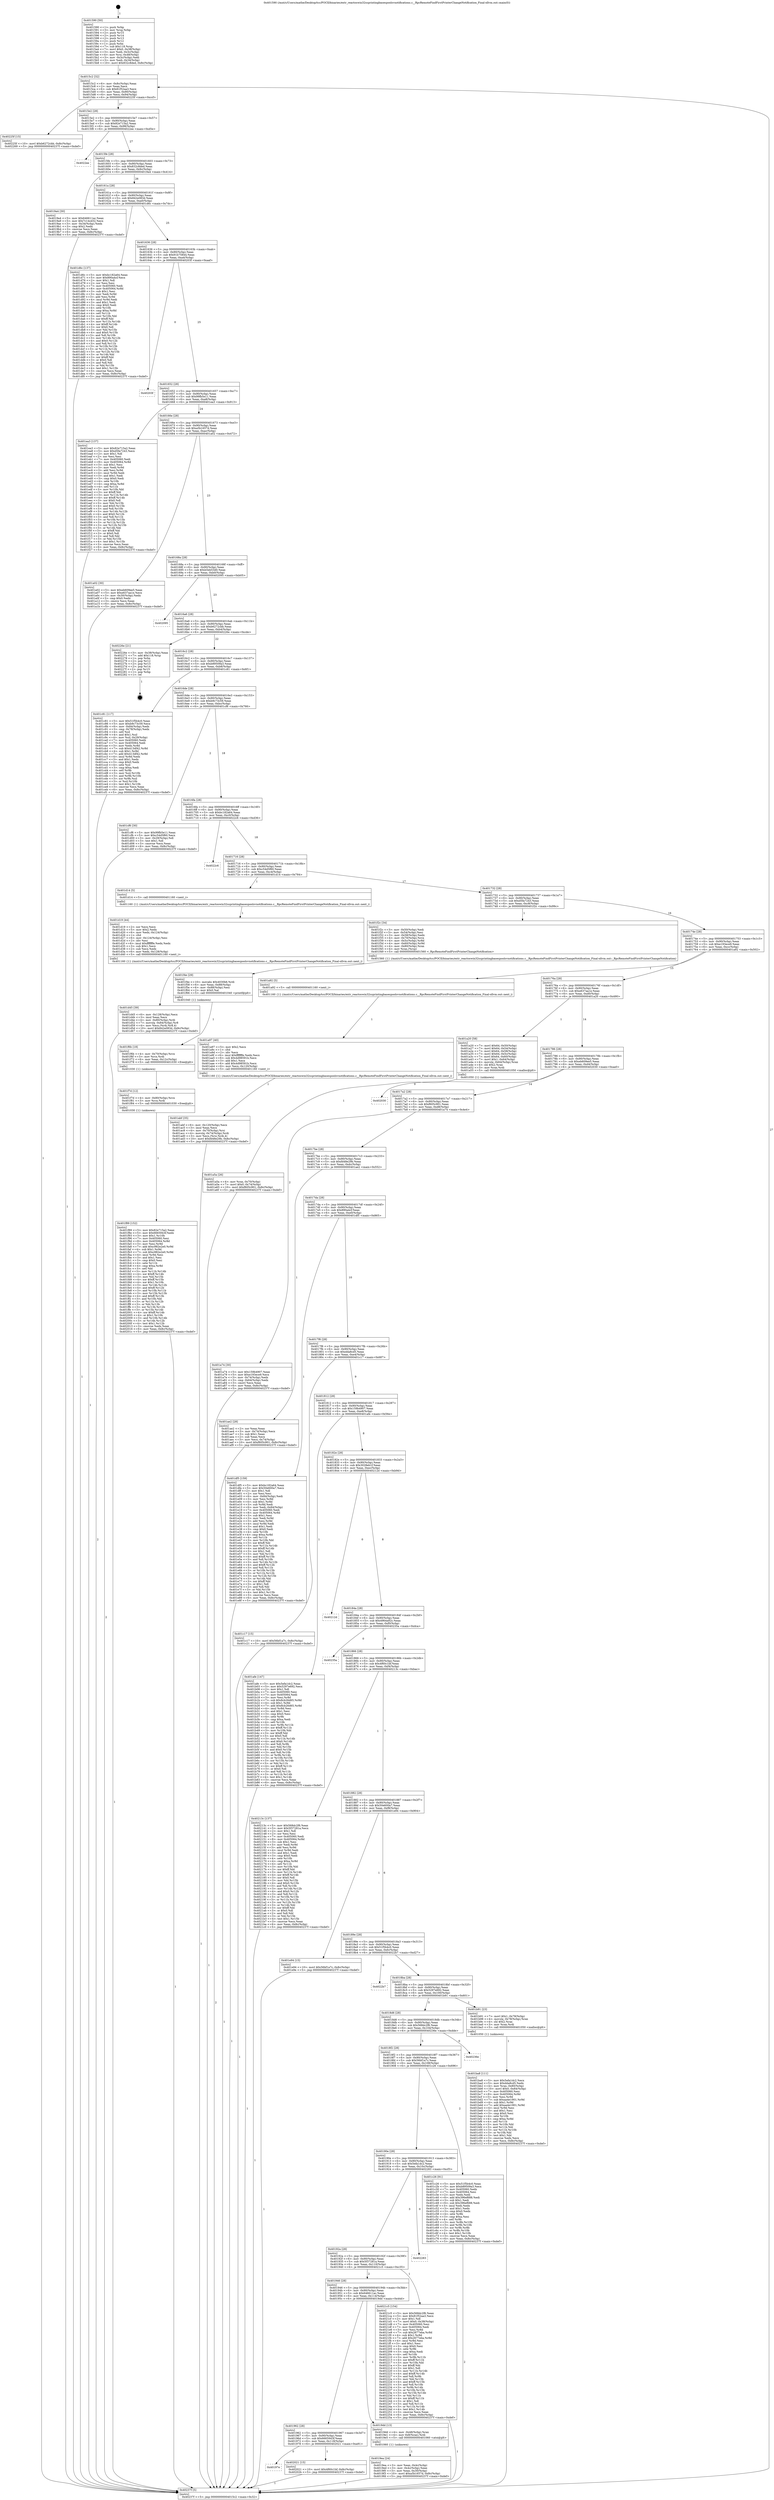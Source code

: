 digraph "0x401590" {
  label = "0x401590 (/mnt/c/Users/mathe/Desktop/tcc/POCII/binaries/extr_reactoswin32ssprintingbasespoolsvnotifications.c__RpcRemoteFindFirstPrinterChangeNotification_Final-ollvm.out::main(0))"
  labelloc = "t"
  node[shape=record]

  Entry [label="",width=0.3,height=0.3,shape=circle,fillcolor=black,style=filled]
  "0x4015c2" [label="{
     0x4015c2 [32]\l
     | [instrs]\l
     &nbsp;&nbsp;0x4015c2 \<+6\>: mov -0x8c(%rbp),%eax\l
     &nbsp;&nbsp;0x4015c8 \<+2\>: mov %eax,%ecx\l
     &nbsp;&nbsp;0x4015ca \<+6\>: sub $0x81f52aa3,%ecx\l
     &nbsp;&nbsp;0x4015d0 \<+6\>: mov %eax,-0x90(%rbp)\l
     &nbsp;&nbsp;0x4015d6 \<+6\>: mov %ecx,-0x94(%rbp)\l
     &nbsp;&nbsp;0x4015dc \<+6\>: je 000000000040225f \<main+0xccf\>\l
  }"]
  "0x40225f" [label="{
     0x40225f [15]\l
     | [instrs]\l
     &nbsp;&nbsp;0x40225f \<+10\>: movl $0xb6272cbb,-0x8c(%rbp)\l
     &nbsp;&nbsp;0x402269 \<+5\>: jmp 000000000040237f \<main+0xdef\>\l
  }"]
  "0x4015e2" [label="{
     0x4015e2 [28]\l
     | [instrs]\l
     &nbsp;&nbsp;0x4015e2 \<+5\>: jmp 00000000004015e7 \<main+0x57\>\l
     &nbsp;&nbsp;0x4015e7 \<+6\>: mov -0x90(%rbp),%eax\l
     &nbsp;&nbsp;0x4015ed \<+5\>: sub $0x82e715a2,%eax\l
     &nbsp;&nbsp;0x4015f2 \<+6\>: mov %eax,-0x98(%rbp)\l
     &nbsp;&nbsp;0x4015f8 \<+6\>: je 00000000004022ee \<main+0xd5e\>\l
  }"]
  Exit [label="",width=0.3,height=0.3,shape=circle,fillcolor=black,style=filled,peripheries=2]
  "0x4022ee" [label="{
     0x4022ee\l
  }", style=dashed]
  "0x4015fe" [label="{
     0x4015fe [28]\l
     | [instrs]\l
     &nbsp;&nbsp;0x4015fe \<+5\>: jmp 0000000000401603 \<main+0x73\>\l
     &nbsp;&nbsp;0x401603 \<+6\>: mov -0x90(%rbp),%eax\l
     &nbsp;&nbsp;0x401609 \<+5\>: sub $0x832c8ded,%eax\l
     &nbsp;&nbsp;0x40160e \<+6\>: mov %eax,-0x9c(%rbp)\l
     &nbsp;&nbsp;0x401614 \<+6\>: je 00000000004019a4 \<main+0x414\>\l
  }"]
  "0x40197e" [label="{
     0x40197e\l
  }", style=dashed]
  "0x4019a4" [label="{
     0x4019a4 [30]\l
     | [instrs]\l
     &nbsp;&nbsp;0x4019a4 \<+5\>: mov $0x646611ac,%eax\l
     &nbsp;&nbsp;0x4019a9 \<+5\>: mov $0x7c14cd32,%ecx\l
     &nbsp;&nbsp;0x4019ae \<+3\>: mov -0x34(%rbp),%edx\l
     &nbsp;&nbsp;0x4019b1 \<+3\>: cmp $0x2,%edx\l
     &nbsp;&nbsp;0x4019b4 \<+3\>: cmovne %ecx,%eax\l
     &nbsp;&nbsp;0x4019b7 \<+6\>: mov %eax,-0x8c(%rbp)\l
     &nbsp;&nbsp;0x4019bd \<+5\>: jmp 000000000040237f \<main+0xdef\>\l
  }"]
  "0x40161a" [label="{
     0x40161a [28]\l
     | [instrs]\l
     &nbsp;&nbsp;0x40161a \<+5\>: jmp 000000000040161f \<main+0x8f\>\l
     &nbsp;&nbsp;0x40161f \<+6\>: mov -0x90(%rbp),%eax\l
     &nbsp;&nbsp;0x401625 \<+5\>: sub $0x842e083d,%eax\l
     &nbsp;&nbsp;0x40162a \<+6\>: mov %eax,-0xa0(%rbp)\l
     &nbsp;&nbsp;0x401630 \<+6\>: je 0000000000401d6c \<main+0x7dc\>\l
  }"]
  "0x40237f" [label="{
     0x40237f [5]\l
     | [instrs]\l
     &nbsp;&nbsp;0x40237f \<+5\>: jmp 00000000004015c2 \<main+0x32\>\l
  }"]
  "0x401590" [label="{
     0x401590 [50]\l
     | [instrs]\l
     &nbsp;&nbsp;0x401590 \<+1\>: push %rbp\l
     &nbsp;&nbsp;0x401591 \<+3\>: mov %rsp,%rbp\l
     &nbsp;&nbsp;0x401594 \<+2\>: push %r15\l
     &nbsp;&nbsp;0x401596 \<+2\>: push %r14\l
     &nbsp;&nbsp;0x401598 \<+2\>: push %r13\l
     &nbsp;&nbsp;0x40159a \<+2\>: push %r12\l
     &nbsp;&nbsp;0x40159c \<+1\>: push %rbx\l
     &nbsp;&nbsp;0x40159d \<+7\>: sub $0x118,%rsp\l
     &nbsp;&nbsp;0x4015a4 \<+7\>: movl $0x0,-0x38(%rbp)\l
     &nbsp;&nbsp;0x4015ab \<+3\>: mov %edi,-0x3c(%rbp)\l
     &nbsp;&nbsp;0x4015ae \<+4\>: mov %rsi,-0x48(%rbp)\l
     &nbsp;&nbsp;0x4015b2 \<+3\>: mov -0x3c(%rbp),%edi\l
     &nbsp;&nbsp;0x4015b5 \<+3\>: mov %edi,-0x34(%rbp)\l
     &nbsp;&nbsp;0x4015b8 \<+10\>: movl $0x832c8ded,-0x8c(%rbp)\l
  }"]
  "0x402021" [label="{
     0x402021 [15]\l
     | [instrs]\l
     &nbsp;&nbsp;0x402021 \<+10\>: movl $0x4f60c1bf,-0x8c(%rbp)\l
     &nbsp;&nbsp;0x40202b \<+5\>: jmp 000000000040237f \<main+0xdef\>\l
  }"]
  "0x401d6c" [label="{
     0x401d6c [137]\l
     | [instrs]\l
     &nbsp;&nbsp;0x401d6c \<+5\>: mov $0xbc182a64,%eax\l
     &nbsp;&nbsp;0x401d71 \<+5\>: mov $0x890a4cf,%ecx\l
     &nbsp;&nbsp;0x401d76 \<+2\>: mov $0x1,%dl\l
     &nbsp;&nbsp;0x401d78 \<+2\>: xor %esi,%esi\l
     &nbsp;&nbsp;0x401d7a \<+7\>: mov 0x405060,%edi\l
     &nbsp;&nbsp;0x401d81 \<+8\>: mov 0x405064,%r8d\l
     &nbsp;&nbsp;0x401d89 \<+3\>: sub $0x1,%esi\l
     &nbsp;&nbsp;0x401d8c \<+3\>: mov %edi,%r9d\l
     &nbsp;&nbsp;0x401d8f \<+3\>: add %esi,%r9d\l
     &nbsp;&nbsp;0x401d92 \<+4\>: imul %r9d,%edi\l
     &nbsp;&nbsp;0x401d96 \<+3\>: and $0x1,%edi\l
     &nbsp;&nbsp;0x401d99 \<+3\>: cmp $0x0,%edi\l
     &nbsp;&nbsp;0x401d9c \<+4\>: sete %r10b\l
     &nbsp;&nbsp;0x401da0 \<+4\>: cmp $0xa,%r8d\l
     &nbsp;&nbsp;0x401da4 \<+4\>: setl %r11b\l
     &nbsp;&nbsp;0x401da8 \<+3\>: mov %r10b,%bl\l
     &nbsp;&nbsp;0x401dab \<+3\>: xor $0xff,%bl\l
     &nbsp;&nbsp;0x401dae \<+3\>: mov %r11b,%r14b\l
     &nbsp;&nbsp;0x401db1 \<+4\>: xor $0xff,%r14b\l
     &nbsp;&nbsp;0x401db5 \<+3\>: xor $0x0,%dl\l
     &nbsp;&nbsp;0x401db8 \<+3\>: mov %bl,%r15b\l
     &nbsp;&nbsp;0x401dbb \<+4\>: and $0x0,%r15b\l
     &nbsp;&nbsp;0x401dbf \<+3\>: and %dl,%r10b\l
     &nbsp;&nbsp;0x401dc2 \<+3\>: mov %r14b,%r12b\l
     &nbsp;&nbsp;0x401dc5 \<+4\>: and $0x0,%r12b\l
     &nbsp;&nbsp;0x401dc9 \<+3\>: and %dl,%r11b\l
     &nbsp;&nbsp;0x401dcc \<+3\>: or %r10b,%r15b\l
     &nbsp;&nbsp;0x401dcf \<+3\>: or %r11b,%r12b\l
     &nbsp;&nbsp;0x401dd2 \<+3\>: xor %r12b,%r15b\l
     &nbsp;&nbsp;0x401dd5 \<+3\>: or %r14b,%bl\l
     &nbsp;&nbsp;0x401dd8 \<+3\>: xor $0xff,%bl\l
     &nbsp;&nbsp;0x401ddb \<+3\>: or $0x0,%dl\l
     &nbsp;&nbsp;0x401dde \<+2\>: and %dl,%bl\l
     &nbsp;&nbsp;0x401de0 \<+3\>: or %bl,%r15b\l
     &nbsp;&nbsp;0x401de3 \<+4\>: test $0x1,%r15b\l
     &nbsp;&nbsp;0x401de7 \<+3\>: cmovne %ecx,%eax\l
     &nbsp;&nbsp;0x401dea \<+6\>: mov %eax,-0x8c(%rbp)\l
     &nbsp;&nbsp;0x401df0 \<+5\>: jmp 000000000040237f \<main+0xdef\>\l
  }"]
  "0x401636" [label="{
     0x401636 [28]\l
     | [instrs]\l
     &nbsp;&nbsp;0x401636 \<+5\>: jmp 000000000040163b \<main+0xab\>\l
     &nbsp;&nbsp;0x40163b \<+6\>: mov -0x90(%rbp),%eax\l
     &nbsp;&nbsp;0x401641 \<+5\>: sub $0x91b75844,%eax\l
     &nbsp;&nbsp;0x401646 \<+6\>: mov %eax,-0xa4(%rbp)\l
     &nbsp;&nbsp;0x40164c \<+6\>: je 000000000040203f \<main+0xaaf\>\l
  }"]
  "0x401f89" [label="{
     0x401f89 [152]\l
     | [instrs]\l
     &nbsp;&nbsp;0x401f89 \<+5\>: mov $0x82e715a2,%eax\l
     &nbsp;&nbsp;0x401f8e \<+5\>: mov $0x6665943f,%edx\l
     &nbsp;&nbsp;0x401f93 \<+3\>: mov $0x1,%r10b\l
     &nbsp;&nbsp;0x401f96 \<+7\>: mov 0x405060,%esi\l
     &nbsp;&nbsp;0x401f9d \<+8\>: mov 0x405064,%r8d\l
     &nbsp;&nbsp;0x401fa5 \<+3\>: mov %esi,%r9d\l
     &nbsp;&nbsp;0x401fa8 \<+7\>: add $0xc982e2e0,%r9d\l
     &nbsp;&nbsp;0x401faf \<+4\>: sub $0x1,%r9d\l
     &nbsp;&nbsp;0x401fb3 \<+7\>: sub $0xc982e2e0,%r9d\l
     &nbsp;&nbsp;0x401fba \<+4\>: imul %r9d,%esi\l
     &nbsp;&nbsp;0x401fbe \<+3\>: and $0x1,%esi\l
     &nbsp;&nbsp;0x401fc1 \<+3\>: cmp $0x0,%esi\l
     &nbsp;&nbsp;0x401fc4 \<+4\>: sete %r11b\l
     &nbsp;&nbsp;0x401fc8 \<+4\>: cmp $0xa,%r8d\l
     &nbsp;&nbsp;0x401fcc \<+3\>: setl %bl\l
     &nbsp;&nbsp;0x401fcf \<+3\>: mov %r11b,%r14b\l
     &nbsp;&nbsp;0x401fd2 \<+4\>: xor $0xff,%r14b\l
     &nbsp;&nbsp;0x401fd6 \<+3\>: mov %bl,%r15b\l
     &nbsp;&nbsp;0x401fd9 \<+4\>: xor $0xff,%r15b\l
     &nbsp;&nbsp;0x401fdd \<+4\>: xor $0x1,%r10b\l
     &nbsp;&nbsp;0x401fe1 \<+3\>: mov %r14b,%r12b\l
     &nbsp;&nbsp;0x401fe4 \<+4\>: and $0xff,%r12b\l
     &nbsp;&nbsp;0x401fe8 \<+3\>: and %r10b,%r11b\l
     &nbsp;&nbsp;0x401feb \<+3\>: mov %r15b,%r13b\l
     &nbsp;&nbsp;0x401fee \<+4\>: and $0xff,%r13b\l
     &nbsp;&nbsp;0x401ff2 \<+3\>: and %r10b,%bl\l
     &nbsp;&nbsp;0x401ff5 \<+3\>: or %r11b,%r12b\l
     &nbsp;&nbsp;0x401ff8 \<+3\>: or %bl,%r13b\l
     &nbsp;&nbsp;0x401ffb \<+3\>: xor %r13b,%r12b\l
     &nbsp;&nbsp;0x401ffe \<+3\>: or %r15b,%r14b\l
     &nbsp;&nbsp;0x402001 \<+4\>: xor $0xff,%r14b\l
     &nbsp;&nbsp;0x402005 \<+4\>: or $0x1,%r10b\l
     &nbsp;&nbsp;0x402009 \<+3\>: and %r10b,%r14b\l
     &nbsp;&nbsp;0x40200c \<+3\>: or %r14b,%r12b\l
     &nbsp;&nbsp;0x40200f \<+4\>: test $0x1,%r12b\l
     &nbsp;&nbsp;0x402013 \<+3\>: cmovne %edx,%eax\l
     &nbsp;&nbsp;0x402016 \<+6\>: mov %eax,-0x8c(%rbp)\l
     &nbsp;&nbsp;0x40201c \<+5\>: jmp 000000000040237f \<main+0xdef\>\l
  }"]
  "0x40203f" [label="{
     0x40203f\l
  }", style=dashed]
  "0x401652" [label="{
     0x401652 [28]\l
     | [instrs]\l
     &nbsp;&nbsp;0x401652 \<+5\>: jmp 0000000000401657 \<main+0xc7\>\l
     &nbsp;&nbsp;0x401657 \<+6\>: mov -0x90(%rbp),%eax\l
     &nbsp;&nbsp;0x40165d \<+5\>: sub $0x99fb5e11,%eax\l
     &nbsp;&nbsp;0x401662 \<+6\>: mov %eax,-0xa8(%rbp)\l
     &nbsp;&nbsp;0x401668 \<+6\>: je 0000000000401ea3 \<main+0x913\>\l
  }"]
  "0x401f7d" [label="{
     0x401f7d [12]\l
     | [instrs]\l
     &nbsp;&nbsp;0x401f7d \<+4\>: mov -0x80(%rbp),%rcx\l
     &nbsp;&nbsp;0x401f81 \<+3\>: mov %rcx,%rdi\l
     &nbsp;&nbsp;0x401f84 \<+5\>: call 0000000000401030 \<free@plt\>\l
     | [calls]\l
     &nbsp;&nbsp;0x401030 \{1\} (unknown)\l
  }"]
  "0x401ea3" [label="{
     0x401ea3 [137]\l
     | [instrs]\l
     &nbsp;&nbsp;0x401ea3 \<+5\>: mov $0x82e715a2,%eax\l
     &nbsp;&nbsp;0x401ea8 \<+5\>: mov $0xd5fa7243,%ecx\l
     &nbsp;&nbsp;0x401ead \<+2\>: mov $0x1,%dl\l
     &nbsp;&nbsp;0x401eaf \<+2\>: xor %esi,%esi\l
     &nbsp;&nbsp;0x401eb1 \<+7\>: mov 0x405060,%edi\l
     &nbsp;&nbsp;0x401eb8 \<+8\>: mov 0x405064,%r8d\l
     &nbsp;&nbsp;0x401ec0 \<+3\>: sub $0x1,%esi\l
     &nbsp;&nbsp;0x401ec3 \<+3\>: mov %edi,%r9d\l
     &nbsp;&nbsp;0x401ec6 \<+3\>: add %esi,%r9d\l
     &nbsp;&nbsp;0x401ec9 \<+4\>: imul %r9d,%edi\l
     &nbsp;&nbsp;0x401ecd \<+3\>: and $0x1,%edi\l
     &nbsp;&nbsp;0x401ed0 \<+3\>: cmp $0x0,%edi\l
     &nbsp;&nbsp;0x401ed3 \<+4\>: sete %r10b\l
     &nbsp;&nbsp;0x401ed7 \<+4\>: cmp $0xa,%r8d\l
     &nbsp;&nbsp;0x401edb \<+4\>: setl %r11b\l
     &nbsp;&nbsp;0x401edf \<+3\>: mov %r10b,%bl\l
     &nbsp;&nbsp;0x401ee2 \<+3\>: xor $0xff,%bl\l
     &nbsp;&nbsp;0x401ee5 \<+3\>: mov %r11b,%r14b\l
     &nbsp;&nbsp;0x401ee8 \<+4\>: xor $0xff,%r14b\l
     &nbsp;&nbsp;0x401eec \<+3\>: xor $0x0,%dl\l
     &nbsp;&nbsp;0x401eef \<+3\>: mov %bl,%r15b\l
     &nbsp;&nbsp;0x401ef2 \<+4\>: and $0x0,%r15b\l
     &nbsp;&nbsp;0x401ef6 \<+3\>: and %dl,%r10b\l
     &nbsp;&nbsp;0x401ef9 \<+3\>: mov %r14b,%r12b\l
     &nbsp;&nbsp;0x401efc \<+4\>: and $0x0,%r12b\l
     &nbsp;&nbsp;0x401f00 \<+3\>: and %dl,%r11b\l
     &nbsp;&nbsp;0x401f03 \<+3\>: or %r10b,%r15b\l
     &nbsp;&nbsp;0x401f06 \<+3\>: or %r11b,%r12b\l
     &nbsp;&nbsp;0x401f09 \<+3\>: xor %r12b,%r15b\l
     &nbsp;&nbsp;0x401f0c \<+3\>: or %r14b,%bl\l
     &nbsp;&nbsp;0x401f0f \<+3\>: xor $0xff,%bl\l
     &nbsp;&nbsp;0x401f12 \<+3\>: or $0x0,%dl\l
     &nbsp;&nbsp;0x401f15 \<+2\>: and %dl,%bl\l
     &nbsp;&nbsp;0x401f17 \<+3\>: or %bl,%r15b\l
     &nbsp;&nbsp;0x401f1a \<+4\>: test $0x1,%r15b\l
     &nbsp;&nbsp;0x401f1e \<+3\>: cmovne %ecx,%eax\l
     &nbsp;&nbsp;0x401f21 \<+6\>: mov %eax,-0x8c(%rbp)\l
     &nbsp;&nbsp;0x401f27 \<+5\>: jmp 000000000040237f \<main+0xdef\>\l
  }"]
  "0x40166e" [label="{
     0x40166e [28]\l
     | [instrs]\l
     &nbsp;&nbsp;0x40166e \<+5\>: jmp 0000000000401673 \<main+0xe3\>\l
     &nbsp;&nbsp;0x401673 \<+6\>: mov -0x90(%rbp),%eax\l
     &nbsp;&nbsp;0x401679 \<+5\>: sub $0xa5b1657d,%eax\l
     &nbsp;&nbsp;0x40167e \<+6\>: mov %eax,-0xac(%rbp)\l
     &nbsp;&nbsp;0x401684 \<+6\>: je 0000000000401a02 \<main+0x472\>\l
  }"]
  "0x401f6b" [label="{
     0x401f6b [18]\l
     | [instrs]\l
     &nbsp;&nbsp;0x401f6b \<+4\>: mov -0x70(%rbp),%rcx\l
     &nbsp;&nbsp;0x401f6f \<+3\>: mov %rcx,%rdi\l
     &nbsp;&nbsp;0x401f72 \<+6\>: mov %eax,-0x12c(%rbp)\l
     &nbsp;&nbsp;0x401f78 \<+5\>: call 0000000000401030 \<free@plt\>\l
     | [calls]\l
     &nbsp;&nbsp;0x401030 \{1\} (unknown)\l
  }"]
  "0x401a02" [label="{
     0x401a02 [30]\l
     | [instrs]\l
     &nbsp;&nbsp;0x401a02 \<+5\>: mov $0xeb609ee5,%eax\l
     &nbsp;&nbsp;0x401a07 \<+5\>: mov $0xe637aa1e,%ecx\l
     &nbsp;&nbsp;0x401a0c \<+3\>: mov -0x30(%rbp),%edx\l
     &nbsp;&nbsp;0x401a0f \<+3\>: cmp $0x0,%edx\l
     &nbsp;&nbsp;0x401a12 \<+3\>: cmove %ecx,%eax\l
     &nbsp;&nbsp;0x401a15 \<+6\>: mov %eax,-0x8c(%rbp)\l
     &nbsp;&nbsp;0x401a1b \<+5\>: jmp 000000000040237f \<main+0xdef\>\l
  }"]
  "0x40168a" [label="{
     0x40168a [28]\l
     | [instrs]\l
     &nbsp;&nbsp;0x40168a \<+5\>: jmp 000000000040168f \<main+0xff\>\l
     &nbsp;&nbsp;0x40168f \<+6\>: mov -0x90(%rbp),%eax\l
     &nbsp;&nbsp;0x401695 \<+5\>: sub $0xb5eb53d0,%eax\l
     &nbsp;&nbsp;0x40169a \<+6\>: mov %eax,-0xb0(%rbp)\l
     &nbsp;&nbsp;0x4016a0 \<+6\>: je 0000000000402095 \<main+0xb05\>\l
  }"]
  "0x401f4e" [label="{
     0x401f4e [29]\l
     | [instrs]\l
     &nbsp;&nbsp;0x401f4e \<+10\>: movabs $0x4030b6,%rdi\l
     &nbsp;&nbsp;0x401f58 \<+6\>: mov %eax,-0x88(%rbp)\l
     &nbsp;&nbsp;0x401f5e \<+6\>: mov -0x88(%rbp),%esi\l
     &nbsp;&nbsp;0x401f64 \<+2\>: mov $0x0,%al\l
     &nbsp;&nbsp;0x401f66 \<+5\>: call 0000000000401040 \<printf@plt\>\l
     | [calls]\l
     &nbsp;&nbsp;0x401040 \{1\} (unknown)\l
  }"]
  "0x402095" [label="{
     0x402095\l
  }", style=dashed]
  "0x4016a6" [label="{
     0x4016a6 [28]\l
     | [instrs]\l
     &nbsp;&nbsp;0x4016a6 \<+5\>: jmp 00000000004016ab \<main+0x11b\>\l
     &nbsp;&nbsp;0x4016ab \<+6\>: mov -0x90(%rbp),%eax\l
     &nbsp;&nbsp;0x4016b1 \<+5\>: sub $0xb6272cbb,%eax\l
     &nbsp;&nbsp;0x4016b6 \<+6\>: mov %eax,-0xb4(%rbp)\l
     &nbsp;&nbsp;0x4016bc \<+6\>: je 000000000040226e \<main+0xcde\>\l
  }"]
  "0x401d45" [label="{
     0x401d45 [39]\l
     | [instrs]\l
     &nbsp;&nbsp;0x401d45 \<+6\>: mov -0x128(%rbp),%ecx\l
     &nbsp;&nbsp;0x401d4b \<+3\>: imul %eax,%ecx\l
     &nbsp;&nbsp;0x401d4e \<+4\>: mov -0x80(%rbp),%rdi\l
     &nbsp;&nbsp;0x401d52 \<+7\>: movslq -0x84(%rbp),%r8\l
     &nbsp;&nbsp;0x401d59 \<+4\>: mov %ecx,(%rdi,%r8,4)\l
     &nbsp;&nbsp;0x401d5d \<+10\>: movl $0x842e083d,-0x8c(%rbp)\l
     &nbsp;&nbsp;0x401d67 \<+5\>: jmp 000000000040237f \<main+0xdef\>\l
  }"]
  "0x40226e" [label="{
     0x40226e [21]\l
     | [instrs]\l
     &nbsp;&nbsp;0x40226e \<+3\>: mov -0x38(%rbp),%eax\l
     &nbsp;&nbsp;0x402271 \<+7\>: add $0x118,%rsp\l
     &nbsp;&nbsp;0x402278 \<+1\>: pop %rbx\l
     &nbsp;&nbsp;0x402279 \<+2\>: pop %r12\l
     &nbsp;&nbsp;0x40227b \<+2\>: pop %r13\l
     &nbsp;&nbsp;0x40227d \<+2\>: pop %r14\l
     &nbsp;&nbsp;0x40227f \<+2\>: pop %r15\l
     &nbsp;&nbsp;0x402281 \<+1\>: pop %rbp\l
     &nbsp;&nbsp;0x402282 \<+1\>: ret\l
  }"]
  "0x4016c2" [label="{
     0x4016c2 [28]\l
     | [instrs]\l
     &nbsp;&nbsp;0x4016c2 \<+5\>: jmp 00000000004016c7 \<main+0x137\>\l
     &nbsp;&nbsp;0x4016c7 \<+6\>: mov -0x90(%rbp),%eax\l
     &nbsp;&nbsp;0x4016cd \<+5\>: sub $0xb89509a3,%eax\l
     &nbsp;&nbsp;0x4016d2 \<+6\>: mov %eax,-0xb8(%rbp)\l
     &nbsp;&nbsp;0x4016d8 \<+6\>: je 0000000000401c81 \<main+0x6f1\>\l
  }"]
  "0x401d19" [label="{
     0x401d19 [44]\l
     | [instrs]\l
     &nbsp;&nbsp;0x401d19 \<+2\>: xor %ecx,%ecx\l
     &nbsp;&nbsp;0x401d1b \<+5\>: mov $0x2,%edx\l
     &nbsp;&nbsp;0x401d20 \<+6\>: mov %edx,-0x124(%rbp)\l
     &nbsp;&nbsp;0x401d26 \<+1\>: cltd\l
     &nbsp;&nbsp;0x401d27 \<+6\>: mov -0x124(%rbp),%esi\l
     &nbsp;&nbsp;0x401d2d \<+2\>: idiv %esi\l
     &nbsp;&nbsp;0x401d2f \<+6\>: imul $0xfffffffe,%edx,%edx\l
     &nbsp;&nbsp;0x401d35 \<+3\>: sub $0x1,%ecx\l
     &nbsp;&nbsp;0x401d38 \<+2\>: sub %ecx,%edx\l
     &nbsp;&nbsp;0x401d3a \<+6\>: mov %edx,-0x128(%rbp)\l
     &nbsp;&nbsp;0x401d40 \<+5\>: call 0000000000401160 \<next_i\>\l
     | [calls]\l
     &nbsp;&nbsp;0x401160 \{1\} (/mnt/c/Users/mathe/Desktop/tcc/POCII/binaries/extr_reactoswin32ssprintingbasespoolsvnotifications.c__RpcRemoteFindFirstPrinterChangeNotification_Final-ollvm.out::next_i)\l
  }"]
  "0x401c81" [label="{
     0x401c81 [117]\l
     | [instrs]\l
     &nbsp;&nbsp;0x401c81 \<+5\>: mov $0x51f5b4c0,%eax\l
     &nbsp;&nbsp;0x401c86 \<+5\>: mov $0xb9c73c59,%ecx\l
     &nbsp;&nbsp;0x401c8b \<+6\>: mov -0x84(%rbp),%edx\l
     &nbsp;&nbsp;0x401c91 \<+3\>: cmp -0x78(%rbp),%edx\l
     &nbsp;&nbsp;0x401c94 \<+4\>: setl %sil\l
     &nbsp;&nbsp;0x401c98 \<+4\>: and $0x1,%sil\l
     &nbsp;&nbsp;0x401c9c \<+4\>: mov %sil,-0x29(%rbp)\l
     &nbsp;&nbsp;0x401ca0 \<+7\>: mov 0x405060,%edx\l
     &nbsp;&nbsp;0x401ca7 \<+7\>: mov 0x405064,%edi\l
     &nbsp;&nbsp;0x401cae \<+3\>: mov %edx,%r8d\l
     &nbsp;&nbsp;0x401cb1 \<+7\>: sub $0x413df42,%r8d\l
     &nbsp;&nbsp;0x401cb8 \<+4\>: sub $0x1,%r8d\l
     &nbsp;&nbsp;0x401cbc \<+7\>: add $0x413df42,%r8d\l
     &nbsp;&nbsp;0x401cc3 \<+4\>: imul %r8d,%edx\l
     &nbsp;&nbsp;0x401cc7 \<+3\>: and $0x1,%edx\l
     &nbsp;&nbsp;0x401cca \<+3\>: cmp $0x0,%edx\l
     &nbsp;&nbsp;0x401ccd \<+4\>: sete %sil\l
     &nbsp;&nbsp;0x401cd1 \<+3\>: cmp $0xa,%edi\l
     &nbsp;&nbsp;0x401cd4 \<+4\>: setl %r9b\l
     &nbsp;&nbsp;0x401cd8 \<+3\>: mov %sil,%r10b\l
     &nbsp;&nbsp;0x401cdb \<+3\>: and %r9b,%r10b\l
     &nbsp;&nbsp;0x401cde \<+3\>: xor %r9b,%sil\l
     &nbsp;&nbsp;0x401ce1 \<+3\>: or %sil,%r10b\l
     &nbsp;&nbsp;0x401ce4 \<+4\>: test $0x1,%r10b\l
     &nbsp;&nbsp;0x401ce8 \<+3\>: cmovne %ecx,%eax\l
     &nbsp;&nbsp;0x401ceb \<+6\>: mov %eax,-0x8c(%rbp)\l
     &nbsp;&nbsp;0x401cf1 \<+5\>: jmp 000000000040237f \<main+0xdef\>\l
  }"]
  "0x4016de" [label="{
     0x4016de [28]\l
     | [instrs]\l
     &nbsp;&nbsp;0x4016de \<+5\>: jmp 00000000004016e3 \<main+0x153\>\l
     &nbsp;&nbsp;0x4016e3 \<+6\>: mov -0x90(%rbp),%eax\l
     &nbsp;&nbsp;0x4016e9 \<+5\>: sub $0xb9c73c59,%eax\l
     &nbsp;&nbsp;0x4016ee \<+6\>: mov %eax,-0xbc(%rbp)\l
     &nbsp;&nbsp;0x4016f4 \<+6\>: je 0000000000401cf6 \<main+0x766\>\l
  }"]
  "0x401ba8" [label="{
     0x401ba8 [111]\l
     | [instrs]\l
     &nbsp;&nbsp;0x401ba8 \<+5\>: mov $0x5efa1dc2,%ecx\l
     &nbsp;&nbsp;0x401bad \<+5\>: mov $0xdda8cd5,%edx\l
     &nbsp;&nbsp;0x401bb2 \<+4\>: mov %rax,-0x80(%rbp)\l
     &nbsp;&nbsp;0x401bb6 \<+10\>: movl $0x0,-0x84(%rbp)\l
     &nbsp;&nbsp;0x401bc0 \<+7\>: mov 0x405060,%esi\l
     &nbsp;&nbsp;0x401bc7 \<+8\>: mov 0x405064,%r8d\l
     &nbsp;&nbsp;0x401bcf \<+3\>: mov %esi,%r9d\l
     &nbsp;&nbsp;0x401bd2 \<+7\>: sub $0xaa4e1901,%r9d\l
     &nbsp;&nbsp;0x401bd9 \<+4\>: sub $0x1,%r9d\l
     &nbsp;&nbsp;0x401bdd \<+7\>: add $0xaa4e1901,%r9d\l
     &nbsp;&nbsp;0x401be4 \<+4\>: imul %r9d,%esi\l
     &nbsp;&nbsp;0x401be8 \<+3\>: and $0x1,%esi\l
     &nbsp;&nbsp;0x401beb \<+3\>: cmp $0x0,%esi\l
     &nbsp;&nbsp;0x401bee \<+4\>: sete %r10b\l
     &nbsp;&nbsp;0x401bf2 \<+4\>: cmp $0xa,%r8d\l
     &nbsp;&nbsp;0x401bf6 \<+4\>: setl %r11b\l
     &nbsp;&nbsp;0x401bfa \<+3\>: mov %r10b,%bl\l
     &nbsp;&nbsp;0x401bfd \<+3\>: and %r11b,%bl\l
     &nbsp;&nbsp;0x401c00 \<+3\>: xor %r11b,%r10b\l
     &nbsp;&nbsp;0x401c03 \<+3\>: or %r10b,%bl\l
     &nbsp;&nbsp;0x401c06 \<+3\>: test $0x1,%bl\l
     &nbsp;&nbsp;0x401c09 \<+3\>: cmovne %edx,%ecx\l
     &nbsp;&nbsp;0x401c0c \<+6\>: mov %ecx,-0x8c(%rbp)\l
     &nbsp;&nbsp;0x401c12 \<+5\>: jmp 000000000040237f \<main+0xdef\>\l
  }"]
  "0x401cf6" [label="{
     0x401cf6 [30]\l
     | [instrs]\l
     &nbsp;&nbsp;0x401cf6 \<+5\>: mov $0x99fb5e11,%eax\l
     &nbsp;&nbsp;0x401cfb \<+5\>: mov $0xc54d5f60,%ecx\l
     &nbsp;&nbsp;0x401d00 \<+3\>: mov -0x29(%rbp),%dl\l
     &nbsp;&nbsp;0x401d03 \<+3\>: test $0x1,%dl\l
     &nbsp;&nbsp;0x401d06 \<+3\>: cmovne %ecx,%eax\l
     &nbsp;&nbsp;0x401d09 \<+6\>: mov %eax,-0x8c(%rbp)\l
     &nbsp;&nbsp;0x401d0f \<+5\>: jmp 000000000040237f \<main+0xdef\>\l
  }"]
  "0x4016fa" [label="{
     0x4016fa [28]\l
     | [instrs]\l
     &nbsp;&nbsp;0x4016fa \<+5\>: jmp 00000000004016ff \<main+0x16f\>\l
     &nbsp;&nbsp;0x4016ff \<+6\>: mov -0x90(%rbp),%eax\l
     &nbsp;&nbsp;0x401705 \<+5\>: sub $0xbc182a64,%eax\l
     &nbsp;&nbsp;0x40170a \<+6\>: mov %eax,-0xc0(%rbp)\l
     &nbsp;&nbsp;0x401710 \<+6\>: je 00000000004022c6 \<main+0xd36\>\l
  }"]
  "0x401abf" [label="{
     0x401abf [35]\l
     | [instrs]\l
     &nbsp;&nbsp;0x401abf \<+6\>: mov -0x120(%rbp),%ecx\l
     &nbsp;&nbsp;0x401ac5 \<+3\>: imul %eax,%ecx\l
     &nbsp;&nbsp;0x401ac8 \<+4\>: mov -0x70(%rbp),%rsi\l
     &nbsp;&nbsp;0x401acc \<+4\>: movslq -0x74(%rbp),%rdi\l
     &nbsp;&nbsp;0x401ad0 \<+3\>: mov %ecx,(%rsi,%rdi,4)\l
     &nbsp;&nbsp;0x401ad3 \<+10\>: movl $0xfd48e29b,-0x8c(%rbp)\l
     &nbsp;&nbsp;0x401add \<+5\>: jmp 000000000040237f \<main+0xdef\>\l
  }"]
  "0x4022c6" [label="{
     0x4022c6\l
  }", style=dashed]
  "0x401716" [label="{
     0x401716 [28]\l
     | [instrs]\l
     &nbsp;&nbsp;0x401716 \<+5\>: jmp 000000000040171b \<main+0x18b\>\l
     &nbsp;&nbsp;0x40171b \<+6\>: mov -0x90(%rbp),%eax\l
     &nbsp;&nbsp;0x401721 \<+5\>: sub $0xc54d5f60,%eax\l
     &nbsp;&nbsp;0x401726 \<+6\>: mov %eax,-0xc4(%rbp)\l
     &nbsp;&nbsp;0x40172c \<+6\>: je 0000000000401d14 \<main+0x784\>\l
  }"]
  "0x401a97" [label="{
     0x401a97 [40]\l
     | [instrs]\l
     &nbsp;&nbsp;0x401a97 \<+5\>: mov $0x2,%ecx\l
     &nbsp;&nbsp;0x401a9c \<+1\>: cltd\l
     &nbsp;&nbsp;0x401a9d \<+2\>: idiv %ecx\l
     &nbsp;&nbsp;0x401a9f \<+6\>: imul $0xfffffffe,%edx,%ecx\l
     &nbsp;&nbsp;0x401aa5 \<+6\>: sub $0x4d98591b,%ecx\l
     &nbsp;&nbsp;0x401aab \<+3\>: add $0x1,%ecx\l
     &nbsp;&nbsp;0x401aae \<+6\>: add $0x4d98591b,%ecx\l
     &nbsp;&nbsp;0x401ab4 \<+6\>: mov %ecx,-0x120(%rbp)\l
     &nbsp;&nbsp;0x401aba \<+5\>: call 0000000000401160 \<next_i\>\l
     | [calls]\l
     &nbsp;&nbsp;0x401160 \{1\} (/mnt/c/Users/mathe/Desktop/tcc/POCII/binaries/extr_reactoswin32ssprintingbasespoolsvnotifications.c__RpcRemoteFindFirstPrinterChangeNotification_Final-ollvm.out::next_i)\l
  }"]
  "0x401d14" [label="{
     0x401d14 [5]\l
     | [instrs]\l
     &nbsp;&nbsp;0x401d14 \<+5\>: call 0000000000401160 \<next_i\>\l
     | [calls]\l
     &nbsp;&nbsp;0x401160 \{1\} (/mnt/c/Users/mathe/Desktop/tcc/POCII/binaries/extr_reactoswin32ssprintingbasespoolsvnotifications.c__RpcRemoteFindFirstPrinterChangeNotification_Final-ollvm.out::next_i)\l
  }"]
  "0x401732" [label="{
     0x401732 [28]\l
     | [instrs]\l
     &nbsp;&nbsp;0x401732 \<+5\>: jmp 0000000000401737 \<main+0x1a7\>\l
     &nbsp;&nbsp;0x401737 \<+6\>: mov -0x90(%rbp),%eax\l
     &nbsp;&nbsp;0x40173d \<+5\>: sub $0xd5fa7243,%eax\l
     &nbsp;&nbsp;0x401742 \<+6\>: mov %eax,-0xc8(%rbp)\l
     &nbsp;&nbsp;0x401748 \<+6\>: je 0000000000401f2c \<main+0x99c\>\l
  }"]
  "0x401a5a" [label="{
     0x401a5a [26]\l
     | [instrs]\l
     &nbsp;&nbsp;0x401a5a \<+4\>: mov %rax,-0x70(%rbp)\l
     &nbsp;&nbsp;0x401a5e \<+7\>: movl $0x0,-0x74(%rbp)\l
     &nbsp;&nbsp;0x401a65 \<+10\>: movl $0xf605c901,-0x8c(%rbp)\l
     &nbsp;&nbsp;0x401a6f \<+5\>: jmp 000000000040237f \<main+0xdef\>\l
  }"]
  "0x401f2c" [label="{
     0x401f2c [34]\l
     | [instrs]\l
     &nbsp;&nbsp;0x401f2c \<+3\>: mov -0x50(%rbp),%edi\l
     &nbsp;&nbsp;0x401f2f \<+3\>: mov -0x54(%rbp),%esi\l
     &nbsp;&nbsp;0x401f32 \<+3\>: mov -0x58(%rbp),%edx\l
     &nbsp;&nbsp;0x401f35 \<+4\>: mov -0x70(%rbp),%rcx\l
     &nbsp;&nbsp;0x401f39 \<+4\>: mov -0x5c(%rbp),%r8d\l
     &nbsp;&nbsp;0x401f3d \<+4\>: mov -0x60(%rbp),%r9d\l
     &nbsp;&nbsp;0x401f41 \<+4\>: mov -0x80(%rbp),%rax\l
     &nbsp;&nbsp;0x401f45 \<+4\>: mov %rax,(%rsp)\l
     &nbsp;&nbsp;0x401f49 \<+5\>: call 0000000000401560 \<_RpcRemoteFindFirstPrinterChangeNotification\>\l
     | [calls]\l
     &nbsp;&nbsp;0x401560 \{1\} (/mnt/c/Users/mathe/Desktop/tcc/POCII/binaries/extr_reactoswin32ssprintingbasespoolsvnotifications.c__RpcRemoteFindFirstPrinterChangeNotification_Final-ollvm.out::_RpcRemoteFindFirstPrinterChangeNotification)\l
  }"]
  "0x40174e" [label="{
     0x40174e [28]\l
     | [instrs]\l
     &nbsp;&nbsp;0x40174e \<+5\>: jmp 0000000000401753 \<main+0x1c3\>\l
     &nbsp;&nbsp;0x401753 \<+6\>: mov -0x90(%rbp),%eax\l
     &nbsp;&nbsp;0x401759 \<+5\>: sub $0xe193ece9,%eax\l
     &nbsp;&nbsp;0x40175e \<+6\>: mov %eax,-0xcc(%rbp)\l
     &nbsp;&nbsp;0x401764 \<+6\>: je 0000000000401a92 \<main+0x502\>\l
  }"]
  "0x4019ea" [label="{
     0x4019ea [24]\l
     | [instrs]\l
     &nbsp;&nbsp;0x4019ea \<+3\>: mov %eax,-0x4c(%rbp)\l
     &nbsp;&nbsp;0x4019ed \<+3\>: mov -0x4c(%rbp),%eax\l
     &nbsp;&nbsp;0x4019f0 \<+3\>: mov %eax,-0x30(%rbp)\l
     &nbsp;&nbsp;0x4019f3 \<+10\>: movl $0xa5b1657d,-0x8c(%rbp)\l
     &nbsp;&nbsp;0x4019fd \<+5\>: jmp 000000000040237f \<main+0xdef\>\l
  }"]
  "0x401a92" [label="{
     0x401a92 [5]\l
     | [instrs]\l
     &nbsp;&nbsp;0x401a92 \<+5\>: call 0000000000401160 \<next_i\>\l
     | [calls]\l
     &nbsp;&nbsp;0x401160 \{1\} (/mnt/c/Users/mathe/Desktop/tcc/POCII/binaries/extr_reactoswin32ssprintingbasespoolsvnotifications.c__RpcRemoteFindFirstPrinterChangeNotification_Final-ollvm.out::next_i)\l
  }"]
  "0x40176a" [label="{
     0x40176a [28]\l
     | [instrs]\l
     &nbsp;&nbsp;0x40176a \<+5\>: jmp 000000000040176f \<main+0x1df\>\l
     &nbsp;&nbsp;0x40176f \<+6\>: mov -0x90(%rbp),%eax\l
     &nbsp;&nbsp;0x401775 \<+5\>: sub $0xe637aa1e,%eax\l
     &nbsp;&nbsp;0x40177a \<+6\>: mov %eax,-0xd0(%rbp)\l
     &nbsp;&nbsp;0x401780 \<+6\>: je 0000000000401a20 \<main+0x490\>\l
  }"]
  "0x401962" [label="{
     0x401962 [28]\l
     | [instrs]\l
     &nbsp;&nbsp;0x401962 \<+5\>: jmp 0000000000401967 \<main+0x3d7\>\l
     &nbsp;&nbsp;0x401967 \<+6\>: mov -0x90(%rbp),%eax\l
     &nbsp;&nbsp;0x40196d \<+5\>: sub $0x6665943f,%eax\l
     &nbsp;&nbsp;0x401972 \<+6\>: mov %eax,-0x118(%rbp)\l
     &nbsp;&nbsp;0x401978 \<+6\>: je 0000000000402021 \<main+0xa91\>\l
  }"]
  "0x401a20" [label="{
     0x401a20 [58]\l
     | [instrs]\l
     &nbsp;&nbsp;0x401a20 \<+7\>: movl $0x64,-0x50(%rbp)\l
     &nbsp;&nbsp;0x401a27 \<+7\>: movl $0x64,-0x54(%rbp)\l
     &nbsp;&nbsp;0x401a2e \<+7\>: movl $0x64,-0x58(%rbp)\l
     &nbsp;&nbsp;0x401a35 \<+7\>: movl $0x64,-0x5c(%rbp)\l
     &nbsp;&nbsp;0x401a3c \<+7\>: movl $0x64,-0x60(%rbp)\l
     &nbsp;&nbsp;0x401a43 \<+7\>: movl $0x1,-0x64(%rbp)\l
     &nbsp;&nbsp;0x401a4a \<+4\>: movslq -0x64(%rbp),%rax\l
     &nbsp;&nbsp;0x401a4e \<+4\>: shl $0x2,%rax\l
     &nbsp;&nbsp;0x401a52 \<+3\>: mov %rax,%rdi\l
     &nbsp;&nbsp;0x401a55 \<+5\>: call 0000000000401050 \<malloc@plt\>\l
     | [calls]\l
     &nbsp;&nbsp;0x401050 \{1\} (unknown)\l
  }"]
  "0x401786" [label="{
     0x401786 [28]\l
     | [instrs]\l
     &nbsp;&nbsp;0x401786 \<+5\>: jmp 000000000040178b \<main+0x1fb\>\l
     &nbsp;&nbsp;0x40178b \<+6\>: mov -0x90(%rbp),%eax\l
     &nbsp;&nbsp;0x401791 \<+5\>: sub $0xeb609ee5,%eax\l
     &nbsp;&nbsp;0x401796 \<+6\>: mov %eax,-0xd4(%rbp)\l
     &nbsp;&nbsp;0x40179c \<+6\>: je 0000000000402030 \<main+0xaa0\>\l
  }"]
  "0x4019dd" [label="{
     0x4019dd [13]\l
     | [instrs]\l
     &nbsp;&nbsp;0x4019dd \<+4\>: mov -0x48(%rbp),%rax\l
     &nbsp;&nbsp;0x4019e1 \<+4\>: mov 0x8(%rax),%rdi\l
     &nbsp;&nbsp;0x4019e5 \<+5\>: call 0000000000401060 \<atoi@plt\>\l
     | [calls]\l
     &nbsp;&nbsp;0x401060 \{1\} (unknown)\l
  }"]
  "0x402030" [label="{
     0x402030\l
  }", style=dashed]
  "0x4017a2" [label="{
     0x4017a2 [28]\l
     | [instrs]\l
     &nbsp;&nbsp;0x4017a2 \<+5\>: jmp 00000000004017a7 \<main+0x217\>\l
     &nbsp;&nbsp;0x4017a7 \<+6\>: mov -0x90(%rbp),%eax\l
     &nbsp;&nbsp;0x4017ad \<+5\>: sub $0xf605c901,%eax\l
     &nbsp;&nbsp;0x4017b2 \<+6\>: mov %eax,-0xd8(%rbp)\l
     &nbsp;&nbsp;0x4017b8 \<+6\>: je 0000000000401a74 \<main+0x4e4\>\l
  }"]
  "0x401946" [label="{
     0x401946 [28]\l
     | [instrs]\l
     &nbsp;&nbsp;0x401946 \<+5\>: jmp 000000000040194b \<main+0x3bb\>\l
     &nbsp;&nbsp;0x40194b \<+6\>: mov -0x90(%rbp),%eax\l
     &nbsp;&nbsp;0x401951 \<+5\>: sub $0x646611ac,%eax\l
     &nbsp;&nbsp;0x401956 \<+6\>: mov %eax,-0x114(%rbp)\l
     &nbsp;&nbsp;0x40195c \<+6\>: je 00000000004019dd \<main+0x44d\>\l
  }"]
  "0x401a74" [label="{
     0x401a74 [30]\l
     | [instrs]\l
     &nbsp;&nbsp;0x401a74 \<+5\>: mov $0x159b4907,%eax\l
     &nbsp;&nbsp;0x401a79 \<+5\>: mov $0xe193ece9,%ecx\l
     &nbsp;&nbsp;0x401a7e \<+3\>: mov -0x74(%rbp),%edx\l
     &nbsp;&nbsp;0x401a81 \<+3\>: cmp -0x64(%rbp),%edx\l
     &nbsp;&nbsp;0x401a84 \<+3\>: cmovl %ecx,%eax\l
     &nbsp;&nbsp;0x401a87 \<+6\>: mov %eax,-0x8c(%rbp)\l
     &nbsp;&nbsp;0x401a8d \<+5\>: jmp 000000000040237f \<main+0xdef\>\l
  }"]
  "0x4017be" [label="{
     0x4017be [28]\l
     | [instrs]\l
     &nbsp;&nbsp;0x4017be \<+5\>: jmp 00000000004017c3 \<main+0x233\>\l
     &nbsp;&nbsp;0x4017c3 \<+6\>: mov -0x90(%rbp),%eax\l
     &nbsp;&nbsp;0x4017c9 \<+5\>: sub $0xfd48e29b,%eax\l
     &nbsp;&nbsp;0x4017ce \<+6\>: mov %eax,-0xdc(%rbp)\l
     &nbsp;&nbsp;0x4017d4 \<+6\>: je 0000000000401ae2 \<main+0x552\>\l
  }"]
  "0x4021c5" [label="{
     0x4021c5 [154]\l
     | [instrs]\l
     &nbsp;&nbsp;0x4021c5 \<+5\>: mov $0x568dc2f6,%eax\l
     &nbsp;&nbsp;0x4021ca \<+5\>: mov $0x81f52aa3,%ecx\l
     &nbsp;&nbsp;0x4021cf \<+2\>: mov $0x1,%dl\l
     &nbsp;&nbsp;0x4021d1 \<+7\>: movl $0x0,-0x38(%rbp)\l
     &nbsp;&nbsp;0x4021d8 \<+7\>: mov 0x405060,%esi\l
     &nbsp;&nbsp;0x4021df \<+7\>: mov 0x405064,%edi\l
     &nbsp;&nbsp;0x4021e6 \<+3\>: mov %esi,%r8d\l
     &nbsp;&nbsp;0x4021e9 \<+7\>: sub $0x2677eba,%r8d\l
     &nbsp;&nbsp;0x4021f0 \<+4\>: sub $0x1,%r8d\l
     &nbsp;&nbsp;0x4021f4 \<+7\>: add $0x2677eba,%r8d\l
     &nbsp;&nbsp;0x4021fb \<+4\>: imul %r8d,%esi\l
     &nbsp;&nbsp;0x4021ff \<+3\>: and $0x1,%esi\l
     &nbsp;&nbsp;0x402202 \<+3\>: cmp $0x0,%esi\l
     &nbsp;&nbsp;0x402205 \<+4\>: sete %r9b\l
     &nbsp;&nbsp;0x402209 \<+3\>: cmp $0xa,%edi\l
     &nbsp;&nbsp;0x40220c \<+4\>: setl %r10b\l
     &nbsp;&nbsp;0x402210 \<+3\>: mov %r9b,%r11b\l
     &nbsp;&nbsp;0x402213 \<+4\>: xor $0xff,%r11b\l
     &nbsp;&nbsp;0x402217 \<+3\>: mov %r10b,%bl\l
     &nbsp;&nbsp;0x40221a \<+3\>: xor $0xff,%bl\l
     &nbsp;&nbsp;0x40221d \<+3\>: xor $0x1,%dl\l
     &nbsp;&nbsp;0x402220 \<+3\>: mov %r11b,%r14b\l
     &nbsp;&nbsp;0x402223 \<+4\>: and $0xff,%r14b\l
     &nbsp;&nbsp;0x402227 \<+3\>: and %dl,%r9b\l
     &nbsp;&nbsp;0x40222a \<+3\>: mov %bl,%r15b\l
     &nbsp;&nbsp;0x40222d \<+4\>: and $0xff,%r15b\l
     &nbsp;&nbsp;0x402231 \<+3\>: and %dl,%r10b\l
     &nbsp;&nbsp;0x402234 \<+3\>: or %r9b,%r14b\l
     &nbsp;&nbsp;0x402237 \<+3\>: or %r10b,%r15b\l
     &nbsp;&nbsp;0x40223a \<+3\>: xor %r15b,%r14b\l
     &nbsp;&nbsp;0x40223d \<+3\>: or %bl,%r11b\l
     &nbsp;&nbsp;0x402240 \<+4\>: xor $0xff,%r11b\l
     &nbsp;&nbsp;0x402244 \<+3\>: or $0x1,%dl\l
     &nbsp;&nbsp;0x402247 \<+3\>: and %dl,%r11b\l
     &nbsp;&nbsp;0x40224a \<+3\>: or %r11b,%r14b\l
     &nbsp;&nbsp;0x40224d \<+4\>: test $0x1,%r14b\l
     &nbsp;&nbsp;0x402251 \<+3\>: cmovne %ecx,%eax\l
     &nbsp;&nbsp;0x402254 \<+6\>: mov %eax,-0x8c(%rbp)\l
     &nbsp;&nbsp;0x40225a \<+5\>: jmp 000000000040237f \<main+0xdef\>\l
  }"]
  "0x401ae2" [label="{
     0x401ae2 [28]\l
     | [instrs]\l
     &nbsp;&nbsp;0x401ae2 \<+2\>: xor %eax,%eax\l
     &nbsp;&nbsp;0x401ae4 \<+3\>: mov -0x74(%rbp),%ecx\l
     &nbsp;&nbsp;0x401ae7 \<+3\>: sub $0x1,%eax\l
     &nbsp;&nbsp;0x401aea \<+2\>: sub %eax,%ecx\l
     &nbsp;&nbsp;0x401aec \<+3\>: mov %ecx,-0x74(%rbp)\l
     &nbsp;&nbsp;0x401aef \<+10\>: movl $0xf605c901,-0x8c(%rbp)\l
     &nbsp;&nbsp;0x401af9 \<+5\>: jmp 000000000040237f \<main+0xdef\>\l
  }"]
  "0x4017da" [label="{
     0x4017da [28]\l
     | [instrs]\l
     &nbsp;&nbsp;0x4017da \<+5\>: jmp 00000000004017df \<main+0x24f\>\l
     &nbsp;&nbsp;0x4017df \<+6\>: mov -0x90(%rbp),%eax\l
     &nbsp;&nbsp;0x4017e5 \<+5\>: sub $0x890a4cf,%eax\l
     &nbsp;&nbsp;0x4017ea \<+6\>: mov %eax,-0xe0(%rbp)\l
     &nbsp;&nbsp;0x4017f0 \<+6\>: je 0000000000401df5 \<main+0x865\>\l
  }"]
  "0x40192a" [label="{
     0x40192a [28]\l
     | [instrs]\l
     &nbsp;&nbsp;0x40192a \<+5\>: jmp 000000000040192f \<main+0x39f\>\l
     &nbsp;&nbsp;0x40192f \<+6\>: mov -0x90(%rbp),%eax\l
     &nbsp;&nbsp;0x401935 \<+5\>: sub $0x5f37281a,%eax\l
     &nbsp;&nbsp;0x40193a \<+6\>: mov %eax,-0x110(%rbp)\l
     &nbsp;&nbsp;0x401940 \<+6\>: je 00000000004021c5 \<main+0xc35\>\l
  }"]
  "0x401df5" [label="{
     0x401df5 [159]\l
     | [instrs]\l
     &nbsp;&nbsp;0x401df5 \<+5\>: mov $0xbc182a64,%eax\l
     &nbsp;&nbsp;0x401dfa \<+5\>: mov $0x50e600a7,%ecx\l
     &nbsp;&nbsp;0x401dff \<+2\>: mov $0x1,%dl\l
     &nbsp;&nbsp;0x401e01 \<+2\>: xor %esi,%esi\l
     &nbsp;&nbsp;0x401e03 \<+6\>: mov -0x84(%rbp),%edi\l
     &nbsp;&nbsp;0x401e09 \<+3\>: mov %esi,%r8d\l
     &nbsp;&nbsp;0x401e0c \<+4\>: sub $0x1,%r8d\l
     &nbsp;&nbsp;0x401e10 \<+3\>: sub %r8d,%edi\l
     &nbsp;&nbsp;0x401e13 \<+6\>: mov %edi,-0x84(%rbp)\l
     &nbsp;&nbsp;0x401e19 \<+7\>: mov 0x405060,%edi\l
     &nbsp;&nbsp;0x401e20 \<+8\>: mov 0x405064,%r8d\l
     &nbsp;&nbsp;0x401e28 \<+3\>: sub $0x1,%esi\l
     &nbsp;&nbsp;0x401e2b \<+3\>: mov %edi,%r9d\l
     &nbsp;&nbsp;0x401e2e \<+3\>: add %esi,%r9d\l
     &nbsp;&nbsp;0x401e31 \<+4\>: imul %r9d,%edi\l
     &nbsp;&nbsp;0x401e35 \<+3\>: and $0x1,%edi\l
     &nbsp;&nbsp;0x401e38 \<+3\>: cmp $0x0,%edi\l
     &nbsp;&nbsp;0x401e3b \<+4\>: sete %r10b\l
     &nbsp;&nbsp;0x401e3f \<+4\>: cmp $0xa,%r8d\l
     &nbsp;&nbsp;0x401e43 \<+4\>: setl %r11b\l
     &nbsp;&nbsp;0x401e47 \<+3\>: mov %r10b,%bl\l
     &nbsp;&nbsp;0x401e4a \<+3\>: xor $0xff,%bl\l
     &nbsp;&nbsp;0x401e4d \<+3\>: mov %r11b,%r14b\l
     &nbsp;&nbsp;0x401e50 \<+4\>: xor $0xff,%r14b\l
     &nbsp;&nbsp;0x401e54 \<+3\>: xor $0x1,%dl\l
     &nbsp;&nbsp;0x401e57 \<+3\>: mov %bl,%r15b\l
     &nbsp;&nbsp;0x401e5a \<+4\>: and $0xff,%r15b\l
     &nbsp;&nbsp;0x401e5e \<+3\>: and %dl,%r10b\l
     &nbsp;&nbsp;0x401e61 \<+3\>: mov %r14b,%r12b\l
     &nbsp;&nbsp;0x401e64 \<+4\>: and $0xff,%r12b\l
     &nbsp;&nbsp;0x401e68 \<+3\>: and %dl,%r11b\l
     &nbsp;&nbsp;0x401e6b \<+3\>: or %r10b,%r15b\l
     &nbsp;&nbsp;0x401e6e \<+3\>: or %r11b,%r12b\l
     &nbsp;&nbsp;0x401e71 \<+3\>: xor %r12b,%r15b\l
     &nbsp;&nbsp;0x401e74 \<+3\>: or %r14b,%bl\l
     &nbsp;&nbsp;0x401e77 \<+3\>: xor $0xff,%bl\l
     &nbsp;&nbsp;0x401e7a \<+3\>: or $0x1,%dl\l
     &nbsp;&nbsp;0x401e7d \<+2\>: and %dl,%bl\l
     &nbsp;&nbsp;0x401e7f \<+3\>: or %bl,%r15b\l
     &nbsp;&nbsp;0x401e82 \<+4\>: test $0x1,%r15b\l
     &nbsp;&nbsp;0x401e86 \<+3\>: cmovne %ecx,%eax\l
     &nbsp;&nbsp;0x401e89 \<+6\>: mov %eax,-0x8c(%rbp)\l
     &nbsp;&nbsp;0x401e8f \<+5\>: jmp 000000000040237f \<main+0xdef\>\l
  }"]
  "0x4017f6" [label="{
     0x4017f6 [28]\l
     | [instrs]\l
     &nbsp;&nbsp;0x4017f6 \<+5\>: jmp 00000000004017fb \<main+0x26b\>\l
     &nbsp;&nbsp;0x4017fb \<+6\>: mov -0x90(%rbp),%eax\l
     &nbsp;&nbsp;0x401801 \<+5\>: sub $0xdda8cd5,%eax\l
     &nbsp;&nbsp;0x401806 \<+6\>: mov %eax,-0xe4(%rbp)\l
     &nbsp;&nbsp;0x40180c \<+6\>: je 0000000000401c17 \<main+0x687\>\l
  }"]
  "0x402283" [label="{
     0x402283\l
  }", style=dashed]
  "0x401c17" [label="{
     0x401c17 [15]\l
     | [instrs]\l
     &nbsp;&nbsp;0x401c17 \<+10\>: movl $0x56bf1a7c,-0x8c(%rbp)\l
     &nbsp;&nbsp;0x401c21 \<+5\>: jmp 000000000040237f \<main+0xdef\>\l
  }"]
  "0x401812" [label="{
     0x401812 [28]\l
     | [instrs]\l
     &nbsp;&nbsp;0x401812 \<+5\>: jmp 0000000000401817 \<main+0x287\>\l
     &nbsp;&nbsp;0x401817 \<+6\>: mov -0x90(%rbp),%eax\l
     &nbsp;&nbsp;0x40181d \<+5\>: sub $0x159b4907,%eax\l
     &nbsp;&nbsp;0x401822 \<+6\>: mov %eax,-0xe8(%rbp)\l
     &nbsp;&nbsp;0x401828 \<+6\>: je 0000000000401afe \<main+0x56e\>\l
  }"]
  "0x40190e" [label="{
     0x40190e [28]\l
     | [instrs]\l
     &nbsp;&nbsp;0x40190e \<+5\>: jmp 0000000000401913 \<main+0x383\>\l
     &nbsp;&nbsp;0x401913 \<+6\>: mov -0x90(%rbp),%eax\l
     &nbsp;&nbsp;0x401919 \<+5\>: sub $0x5efa1dc2,%eax\l
     &nbsp;&nbsp;0x40191e \<+6\>: mov %eax,-0x10c(%rbp)\l
     &nbsp;&nbsp;0x401924 \<+6\>: je 0000000000402283 \<main+0xcf3\>\l
  }"]
  "0x401afe" [label="{
     0x401afe [147]\l
     | [instrs]\l
     &nbsp;&nbsp;0x401afe \<+5\>: mov $0x5efa1dc2,%eax\l
     &nbsp;&nbsp;0x401b03 \<+5\>: mov $0x5297e692,%ecx\l
     &nbsp;&nbsp;0x401b08 \<+2\>: mov $0x1,%dl\l
     &nbsp;&nbsp;0x401b0a \<+7\>: mov 0x405060,%esi\l
     &nbsp;&nbsp;0x401b11 \<+7\>: mov 0x405064,%edi\l
     &nbsp;&nbsp;0x401b18 \<+3\>: mov %esi,%r8d\l
     &nbsp;&nbsp;0x401b1b \<+7\>: sub $0x8cb26d65,%r8d\l
     &nbsp;&nbsp;0x401b22 \<+4\>: sub $0x1,%r8d\l
     &nbsp;&nbsp;0x401b26 \<+7\>: add $0x8cb26d65,%r8d\l
     &nbsp;&nbsp;0x401b2d \<+4\>: imul %r8d,%esi\l
     &nbsp;&nbsp;0x401b31 \<+3\>: and $0x1,%esi\l
     &nbsp;&nbsp;0x401b34 \<+3\>: cmp $0x0,%esi\l
     &nbsp;&nbsp;0x401b37 \<+4\>: sete %r9b\l
     &nbsp;&nbsp;0x401b3b \<+3\>: cmp $0xa,%edi\l
     &nbsp;&nbsp;0x401b3e \<+4\>: setl %r10b\l
     &nbsp;&nbsp;0x401b42 \<+3\>: mov %r9b,%r11b\l
     &nbsp;&nbsp;0x401b45 \<+4\>: xor $0xff,%r11b\l
     &nbsp;&nbsp;0x401b49 \<+3\>: mov %r10b,%bl\l
     &nbsp;&nbsp;0x401b4c \<+3\>: xor $0xff,%bl\l
     &nbsp;&nbsp;0x401b4f \<+3\>: xor $0x0,%dl\l
     &nbsp;&nbsp;0x401b52 \<+3\>: mov %r11b,%r14b\l
     &nbsp;&nbsp;0x401b55 \<+4\>: and $0x0,%r14b\l
     &nbsp;&nbsp;0x401b59 \<+3\>: and %dl,%r9b\l
     &nbsp;&nbsp;0x401b5c \<+3\>: mov %bl,%r15b\l
     &nbsp;&nbsp;0x401b5f \<+4\>: and $0x0,%r15b\l
     &nbsp;&nbsp;0x401b63 \<+3\>: and %dl,%r10b\l
     &nbsp;&nbsp;0x401b66 \<+3\>: or %r9b,%r14b\l
     &nbsp;&nbsp;0x401b69 \<+3\>: or %r10b,%r15b\l
     &nbsp;&nbsp;0x401b6c \<+3\>: xor %r15b,%r14b\l
     &nbsp;&nbsp;0x401b6f \<+3\>: or %bl,%r11b\l
     &nbsp;&nbsp;0x401b72 \<+4\>: xor $0xff,%r11b\l
     &nbsp;&nbsp;0x401b76 \<+3\>: or $0x0,%dl\l
     &nbsp;&nbsp;0x401b79 \<+3\>: and %dl,%r11b\l
     &nbsp;&nbsp;0x401b7c \<+3\>: or %r11b,%r14b\l
     &nbsp;&nbsp;0x401b7f \<+4\>: test $0x1,%r14b\l
     &nbsp;&nbsp;0x401b83 \<+3\>: cmovne %ecx,%eax\l
     &nbsp;&nbsp;0x401b86 \<+6\>: mov %eax,-0x8c(%rbp)\l
     &nbsp;&nbsp;0x401b8c \<+5\>: jmp 000000000040237f \<main+0xdef\>\l
  }"]
  "0x40182e" [label="{
     0x40182e [28]\l
     | [instrs]\l
     &nbsp;&nbsp;0x40182e \<+5\>: jmp 0000000000401833 \<main+0x2a3\>\l
     &nbsp;&nbsp;0x401833 \<+6\>: mov -0x90(%rbp),%eax\l
     &nbsp;&nbsp;0x401839 \<+5\>: sub $0x3028eb1f,%eax\l
     &nbsp;&nbsp;0x40183e \<+6\>: mov %eax,-0xec(%rbp)\l
     &nbsp;&nbsp;0x401844 \<+6\>: je 000000000040212d \<main+0xb9d\>\l
  }"]
  "0x401c26" [label="{
     0x401c26 [91]\l
     | [instrs]\l
     &nbsp;&nbsp;0x401c26 \<+5\>: mov $0x51f5b4c0,%eax\l
     &nbsp;&nbsp;0x401c2b \<+5\>: mov $0xb89509a3,%ecx\l
     &nbsp;&nbsp;0x401c30 \<+7\>: mov 0x405060,%edx\l
     &nbsp;&nbsp;0x401c37 \<+7\>: mov 0x405064,%esi\l
     &nbsp;&nbsp;0x401c3e \<+2\>: mov %edx,%edi\l
     &nbsp;&nbsp;0x401c40 \<+6\>: add $0x396ef688,%edi\l
     &nbsp;&nbsp;0x401c46 \<+3\>: sub $0x1,%edi\l
     &nbsp;&nbsp;0x401c49 \<+6\>: sub $0x396ef688,%edi\l
     &nbsp;&nbsp;0x401c4f \<+3\>: imul %edi,%edx\l
     &nbsp;&nbsp;0x401c52 \<+3\>: and $0x1,%edx\l
     &nbsp;&nbsp;0x401c55 \<+3\>: cmp $0x0,%edx\l
     &nbsp;&nbsp;0x401c58 \<+4\>: sete %r8b\l
     &nbsp;&nbsp;0x401c5c \<+3\>: cmp $0xa,%esi\l
     &nbsp;&nbsp;0x401c5f \<+4\>: setl %r9b\l
     &nbsp;&nbsp;0x401c63 \<+3\>: mov %r8b,%r10b\l
     &nbsp;&nbsp;0x401c66 \<+3\>: and %r9b,%r10b\l
     &nbsp;&nbsp;0x401c69 \<+3\>: xor %r9b,%r8b\l
     &nbsp;&nbsp;0x401c6c \<+3\>: or %r8b,%r10b\l
     &nbsp;&nbsp;0x401c6f \<+4\>: test $0x1,%r10b\l
     &nbsp;&nbsp;0x401c73 \<+3\>: cmovne %ecx,%eax\l
     &nbsp;&nbsp;0x401c76 \<+6\>: mov %eax,-0x8c(%rbp)\l
     &nbsp;&nbsp;0x401c7c \<+5\>: jmp 000000000040237f \<main+0xdef\>\l
  }"]
  "0x40212d" [label="{
     0x40212d\l
  }", style=dashed]
  "0x40184a" [label="{
     0x40184a [28]\l
     | [instrs]\l
     &nbsp;&nbsp;0x40184a \<+5\>: jmp 000000000040184f \<main+0x2bf\>\l
     &nbsp;&nbsp;0x40184f \<+6\>: mov -0x90(%rbp),%eax\l
     &nbsp;&nbsp;0x401855 \<+5\>: sub $0x4964a92c,%eax\l
     &nbsp;&nbsp;0x40185a \<+6\>: mov %eax,-0xf0(%rbp)\l
     &nbsp;&nbsp;0x401860 \<+6\>: je 000000000040235a \<main+0xdca\>\l
  }"]
  "0x4018f2" [label="{
     0x4018f2 [28]\l
     | [instrs]\l
     &nbsp;&nbsp;0x4018f2 \<+5\>: jmp 00000000004018f7 \<main+0x367\>\l
     &nbsp;&nbsp;0x4018f7 \<+6\>: mov -0x90(%rbp),%eax\l
     &nbsp;&nbsp;0x4018fd \<+5\>: sub $0x56bf1a7c,%eax\l
     &nbsp;&nbsp;0x401902 \<+6\>: mov %eax,-0x108(%rbp)\l
     &nbsp;&nbsp;0x401908 \<+6\>: je 0000000000401c26 \<main+0x696\>\l
  }"]
  "0x40235a" [label="{
     0x40235a\l
  }", style=dashed]
  "0x401866" [label="{
     0x401866 [28]\l
     | [instrs]\l
     &nbsp;&nbsp;0x401866 \<+5\>: jmp 000000000040186b \<main+0x2db\>\l
     &nbsp;&nbsp;0x40186b \<+6\>: mov -0x90(%rbp),%eax\l
     &nbsp;&nbsp;0x401871 \<+5\>: sub $0x4f60c1bf,%eax\l
     &nbsp;&nbsp;0x401876 \<+6\>: mov %eax,-0xf4(%rbp)\l
     &nbsp;&nbsp;0x40187c \<+6\>: je 000000000040213c \<main+0xbac\>\l
  }"]
  "0x40236e" [label="{
     0x40236e\l
  }", style=dashed]
  "0x40213c" [label="{
     0x40213c [137]\l
     | [instrs]\l
     &nbsp;&nbsp;0x40213c \<+5\>: mov $0x568dc2f6,%eax\l
     &nbsp;&nbsp;0x402141 \<+5\>: mov $0x5f37281a,%ecx\l
     &nbsp;&nbsp;0x402146 \<+2\>: mov $0x1,%dl\l
     &nbsp;&nbsp;0x402148 \<+2\>: xor %esi,%esi\l
     &nbsp;&nbsp;0x40214a \<+7\>: mov 0x405060,%edi\l
     &nbsp;&nbsp;0x402151 \<+8\>: mov 0x405064,%r8d\l
     &nbsp;&nbsp;0x402159 \<+3\>: sub $0x1,%esi\l
     &nbsp;&nbsp;0x40215c \<+3\>: mov %edi,%r9d\l
     &nbsp;&nbsp;0x40215f \<+3\>: add %esi,%r9d\l
     &nbsp;&nbsp;0x402162 \<+4\>: imul %r9d,%edi\l
     &nbsp;&nbsp;0x402166 \<+3\>: and $0x1,%edi\l
     &nbsp;&nbsp;0x402169 \<+3\>: cmp $0x0,%edi\l
     &nbsp;&nbsp;0x40216c \<+4\>: sete %r10b\l
     &nbsp;&nbsp;0x402170 \<+4\>: cmp $0xa,%r8d\l
     &nbsp;&nbsp;0x402174 \<+4\>: setl %r11b\l
     &nbsp;&nbsp;0x402178 \<+3\>: mov %r10b,%bl\l
     &nbsp;&nbsp;0x40217b \<+3\>: xor $0xff,%bl\l
     &nbsp;&nbsp;0x40217e \<+3\>: mov %r11b,%r14b\l
     &nbsp;&nbsp;0x402181 \<+4\>: xor $0xff,%r14b\l
     &nbsp;&nbsp;0x402185 \<+3\>: xor $0x0,%dl\l
     &nbsp;&nbsp;0x402188 \<+3\>: mov %bl,%r15b\l
     &nbsp;&nbsp;0x40218b \<+4\>: and $0x0,%r15b\l
     &nbsp;&nbsp;0x40218f \<+3\>: and %dl,%r10b\l
     &nbsp;&nbsp;0x402192 \<+3\>: mov %r14b,%r12b\l
     &nbsp;&nbsp;0x402195 \<+4\>: and $0x0,%r12b\l
     &nbsp;&nbsp;0x402199 \<+3\>: and %dl,%r11b\l
     &nbsp;&nbsp;0x40219c \<+3\>: or %r10b,%r15b\l
     &nbsp;&nbsp;0x40219f \<+3\>: or %r11b,%r12b\l
     &nbsp;&nbsp;0x4021a2 \<+3\>: xor %r12b,%r15b\l
     &nbsp;&nbsp;0x4021a5 \<+3\>: or %r14b,%bl\l
     &nbsp;&nbsp;0x4021a8 \<+3\>: xor $0xff,%bl\l
     &nbsp;&nbsp;0x4021ab \<+3\>: or $0x0,%dl\l
     &nbsp;&nbsp;0x4021ae \<+2\>: and %dl,%bl\l
     &nbsp;&nbsp;0x4021b0 \<+3\>: or %bl,%r15b\l
     &nbsp;&nbsp;0x4021b3 \<+4\>: test $0x1,%r15b\l
     &nbsp;&nbsp;0x4021b7 \<+3\>: cmovne %ecx,%eax\l
     &nbsp;&nbsp;0x4021ba \<+6\>: mov %eax,-0x8c(%rbp)\l
     &nbsp;&nbsp;0x4021c0 \<+5\>: jmp 000000000040237f \<main+0xdef\>\l
  }"]
  "0x401882" [label="{
     0x401882 [28]\l
     | [instrs]\l
     &nbsp;&nbsp;0x401882 \<+5\>: jmp 0000000000401887 \<main+0x2f7\>\l
     &nbsp;&nbsp;0x401887 \<+6\>: mov -0x90(%rbp),%eax\l
     &nbsp;&nbsp;0x40188d \<+5\>: sub $0x50e600a7,%eax\l
     &nbsp;&nbsp;0x401892 \<+6\>: mov %eax,-0xf8(%rbp)\l
     &nbsp;&nbsp;0x401898 \<+6\>: je 0000000000401e94 \<main+0x904\>\l
  }"]
  "0x4018d6" [label="{
     0x4018d6 [28]\l
     | [instrs]\l
     &nbsp;&nbsp;0x4018d6 \<+5\>: jmp 00000000004018db \<main+0x34b\>\l
     &nbsp;&nbsp;0x4018db \<+6\>: mov -0x90(%rbp),%eax\l
     &nbsp;&nbsp;0x4018e1 \<+5\>: sub $0x568dc2f6,%eax\l
     &nbsp;&nbsp;0x4018e6 \<+6\>: mov %eax,-0x104(%rbp)\l
     &nbsp;&nbsp;0x4018ec \<+6\>: je 000000000040236e \<main+0xdde\>\l
  }"]
  "0x401e94" [label="{
     0x401e94 [15]\l
     | [instrs]\l
     &nbsp;&nbsp;0x401e94 \<+10\>: movl $0x56bf1a7c,-0x8c(%rbp)\l
     &nbsp;&nbsp;0x401e9e \<+5\>: jmp 000000000040237f \<main+0xdef\>\l
  }"]
  "0x40189e" [label="{
     0x40189e [28]\l
     | [instrs]\l
     &nbsp;&nbsp;0x40189e \<+5\>: jmp 00000000004018a3 \<main+0x313\>\l
     &nbsp;&nbsp;0x4018a3 \<+6\>: mov -0x90(%rbp),%eax\l
     &nbsp;&nbsp;0x4018a9 \<+5\>: sub $0x51f5b4c0,%eax\l
     &nbsp;&nbsp;0x4018ae \<+6\>: mov %eax,-0xfc(%rbp)\l
     &nbsp;&nbsp;0x4018b4 \<+6\>: je 00000000004022b7 \<main+0xd27\>\l
  }"]
  "0x401b91" [label="{
     0x401b91 [23]\l
     | [instrs]\l
     &nbsp;&nbsp;0x401b91 \<+7\>: movl $0x1,-0x78(%rbp)\l
     &nbsp;&nbsp;0x401b98 \<+4\>: movslq -0x78(%rbp),%rax\l
     &nbsp;&nbsp;0x401b9c \<+4\>: shl $0x2,%rax\l
     &nbsp;&nbsp;0x401ba0 \<+3\>: mov %rax,%rdi\l
     &nbsp;&nbsp;0x401ba3 \<+5\>: call 0000000000401050 \<malloc@plt\>\l
     | [calls]\l
     &nbsp;&nbsp;0x401050 \{1\} (unknown)\l
  }"]
  "0x4022b7" [label="{
     0x4022b7\l
  }", style=dashed]
  "0x4018ba" [label="{
     0x4018ba [28]\l
     | [instrs]\l
     &nbsp;&nbsp;0x4018ba \<+5\>: jmp 00000000004018bf \<main+0x32f\>\l
     &nbsp;&nbsp;0x4018bf \<+6\>: mov -0x90(%rbp),%eax\l
     &nbsp;&nbsp;0x4018c5 \<+5\>: sub $0x5297e692,%eax\l
     &nbsp;&nbsp;0x4018ca \<+6\>: mov %eax,-0x100(%rbp)\l
     &nbsp;&nbsp;0x4018d0 \<+6\>: je 0000000000401b91 \<main+0x601\>\l
  }"]
  Entry -> "0x401590" [label=" 1"]
  "0x4015c2" -> "0x40225f" [label=" 1"]
  "0x4015c2" -> "0x4015e2" [label=" 27"]
  "0x40226e" -> Exit [label=" 1"]
  "0x4015e2" -> "0x4022ee" [label=" 0"]
  "0x4015e2" -> "0x4015fe" [label=" 27"]
  "0x40225f" -> "0x40237f" [label=" 1"]
  "0x4015fe" -> "0x4019a4" [label=" 1"]
  "0x4015fe" -> "0x40161a" [label=" 26"]
  "0x4019a4" -> "0x40237f" [label=" 1"]
  "0x401590" -> "0x4015c2" [label=" 1"]
  "0x40237f" -> "0x4015c2" [label=" 27"]
  "0x4021c5" -> "0x40237f" [label=" 1"]
  "0x40161a" -> "0x401d6c" [label=" 1"]
  "0x40161a" -> "0x401636" [label=" 25"]
  "0x40213c" -> "0x40237f" [label=" 1"]
  "0x401636" -> "0x40203f" [label=" 0"]
  "0x401636" -> "0x401652" [label=" 25"]
  "0x401962" -> "0x40197e" [label=" 0"]
  "0x401652" -> "0x401ea3" [label=" 1"]
  "0x401652" -> "0x40166e" [label=" 24"]
  "0x401962" -> "0x402021" [label=" 1"]
  "0x40166e" -> "0x401a02" [label=" 1"]
  "0x40166e" -> "0x40168a" [label=" 23"]
  "0x402021" -> "0x40237f" [label=" 1"]
  "0x40168a" -> "0x402095" [label=" 0"]
  "0x40168a" -> "0x4016a6" [label=" 23"]
  "0x401f89" -> "0x40237f" [label=" 1"]
  "0x4016a6" -> "0x40226e" [label=" 1"]
  "0x4016a6" -> "0x4016c2" [label=" 22"]
  "0x401f7d" -> "0x401f89" [label=" 1"]
  "0x4016c2" -> "0x401c81" [label=" 2"]
  "0x4016c2" -> "0x4016de" [label=" 20"]
  "0x401f6b" -> "0x401f7d" [label=" 1"]
  "0x4016de" -> "0x401cf6" [label=" 2"]
  "0x4016de" -> "0x4016fa" [label=" 18"]
  "0x401f4e" -> "0x401f6b" [label=" 1"]
  "0x4016fa" -> "0x4022c6" [label=" 0"]
  "0x4016fa" -> "0x401716" [label=" 18"]
  "0x401f2c" -> "0x401f4e" [label=" 1"]
  "0x401716" -> "0x401d14" [label=" 1"]
  "0x401716" -> "0x401732" [label=" 17"]
  "0x401ea3" -> "0x40237f" [label=" 1"]
  "0x401732" -> "0x401f2c" [label=" 1"]
  "0x401732" -> "0x40174e" [label=" 16"]
  "0x401e94" -> "0x40237f" [label=" 1"]
  "0x40174e" -> "0x401a92" [label=" 1"]
  "0x40174e" -> "0x40176a" [label=" 15"]
  "0x401df5" -> "0x40237f" [label=" 1"]
  "0x40176a" -> "0x401a20" [label=" 1"]
  "0x40176a" -> "0x401786" [label=" 14"]
  "0x401d6c" -> "0x40237f" [label=" 1"]
  "0x401786" -> "0x402030" [label=" 0"]
  "0x401786" -> "0x4017a2" [label=" 14"]
  "0x401d45" -> "0x40237f" [label=" 1"]
  "0x4017a2" -> "0x401a74" [label=" 2"]
  "0x4017a2" -> "0x4017be" [label=" 12"]
  "0x401d14" -> "0x401d19" [label=" 1"]
  "0x4017be" -> "0x401ae2" [label=" 1"]
  "0x4017be" -> "0x4017da" [label=" 11"]
  "0x401cf6" -> "0x40237f" [label=" 2"]
  "0x4017da" -> "0x401df5" [label=" 1"]
  "0x4017da" -> "0x4017f6" [label=" 10"]
  "0x401c26" -> "0x40237f" [label=" 2"]
  "0x4017f6" -> "0x401c17" [label=" 1"]
  "0x4017f6" -> "0x401812" [label=" 9"]
  "0x401c17" -> "0x40237f" [label=" 1"]
  "0x401812" -> "0x401afe" [label=" 1"]
  "0x401812" -> "0x40182e" [label=" 8"]
  "0x401b91" -> "0x401ba8" [label=" 1"]
  "0x40182e" -> "0x40212d" [label=" 0"]
  "0x40182e" -> "0x40184a" [label=" 8"]
  "0x401afe" -> "0x40237f" [label=" 1"]
  "0x40184a" -> "0x40235a" [label=" 0"]
  "0x40184a" -> "0x401866" [label=" 8"]
  "0x401abf" -> "0x40237f" [label=" 1"]
  "0x401866" -> "0x40213c" [label=" 1"]
  "0x401866" -> "0x401882" [label=" 7"]
  "0x401a97" -> "0x401abf" [label=" 1"]
  "0x401882" -> "0x401e94" [label=" 1"]
  "0x401882" -> "0x40189e" [label=" 6"]
  "0x401a74" -> "0x40237f" [label=" 2"]
  "0x40189e" -> "0x4022b7" [label=" 0"]
  "0x40189e" -> "0x4018ba" [label=" 6"]
  "0x401a5a" -> "0x40237f" [label=" 1"]
  "0x4018ba" -> "0x401b91" [label=" 1"]
  "0x4018ba" -> "0x4018d6" [label=" 5"]
  "0x401a92" -> "0x401a97" [label=" 1"]
  "0x4018d6" -> "0x40236e" [label=" 0"]
  "0x4018d6" -> "0x4018f2" [label=" 5"]
  "0x401ae2" -> "0x40237f" [label=" 1"]
  "0x4018f2" -> "0x401c26" [label=" 2"]
  "0x4018f2" -> "0x40190e" [label=" 3"]
  "0x401ba8" -> "0x40237f" [label=" 1"]
  "0x40190e" -> "0x402283" [label=" 0"]
  "0x40190e" -> "0x40192a" [label=" 3"]
  "0x401c81" -> "0x40237f" [label=" 2"]
  "0x40192a" -> "0x4021c5" [label=" 1"]
  "0x40192a" -> "0x401946" [label=" 2"]
  "0x401d19" -> "0x401d45" [label=" 1"]
  "0x401946" -> "0x4019dd" [label=" 1"]
  "0x401946" -> "0x401962" [label=" 1"]
  "0x4019dd" -> "0x4019ea" [label=" 1"]
  "0x4019ea" -> "0x40237f" [label=" 1"]
  "0x401a02" -> "0x40237f" [label=" 1"]
  "0x401a20" -> "0x401a5a" [label=" 1"]
}
